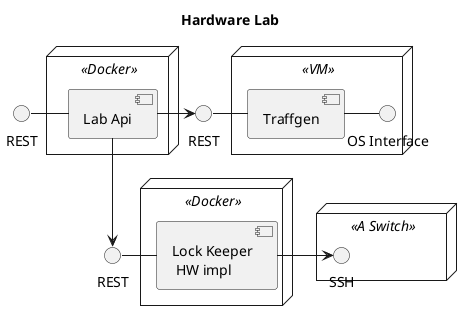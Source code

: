 @startuml

title Hardware Lab

interface "REST" as lab_api_rest
interface "REST" as hw_lock_keeper_rest
interface "REST" as hw_traffgen_rest


node << Docker >> {
    lab_api_rest - [Lab Api]
}

node << Docker >>  {
    hw_lock_keeper_rest - [Lock Keeper\n HW impl]
    [Lab Api] --> hw_lock_keeper_rest
}

node << A Switch >> {
    [Lock Keeper\n HW impl] -> SSH
}

node << VM >> {
    hw_traffgen_rest - [Traffgen]
    [Lab Api] -> hw_traffgen_rest
    interface "OS Interface" as os_i
    [Traffgen] - os_i
}


@enduml
